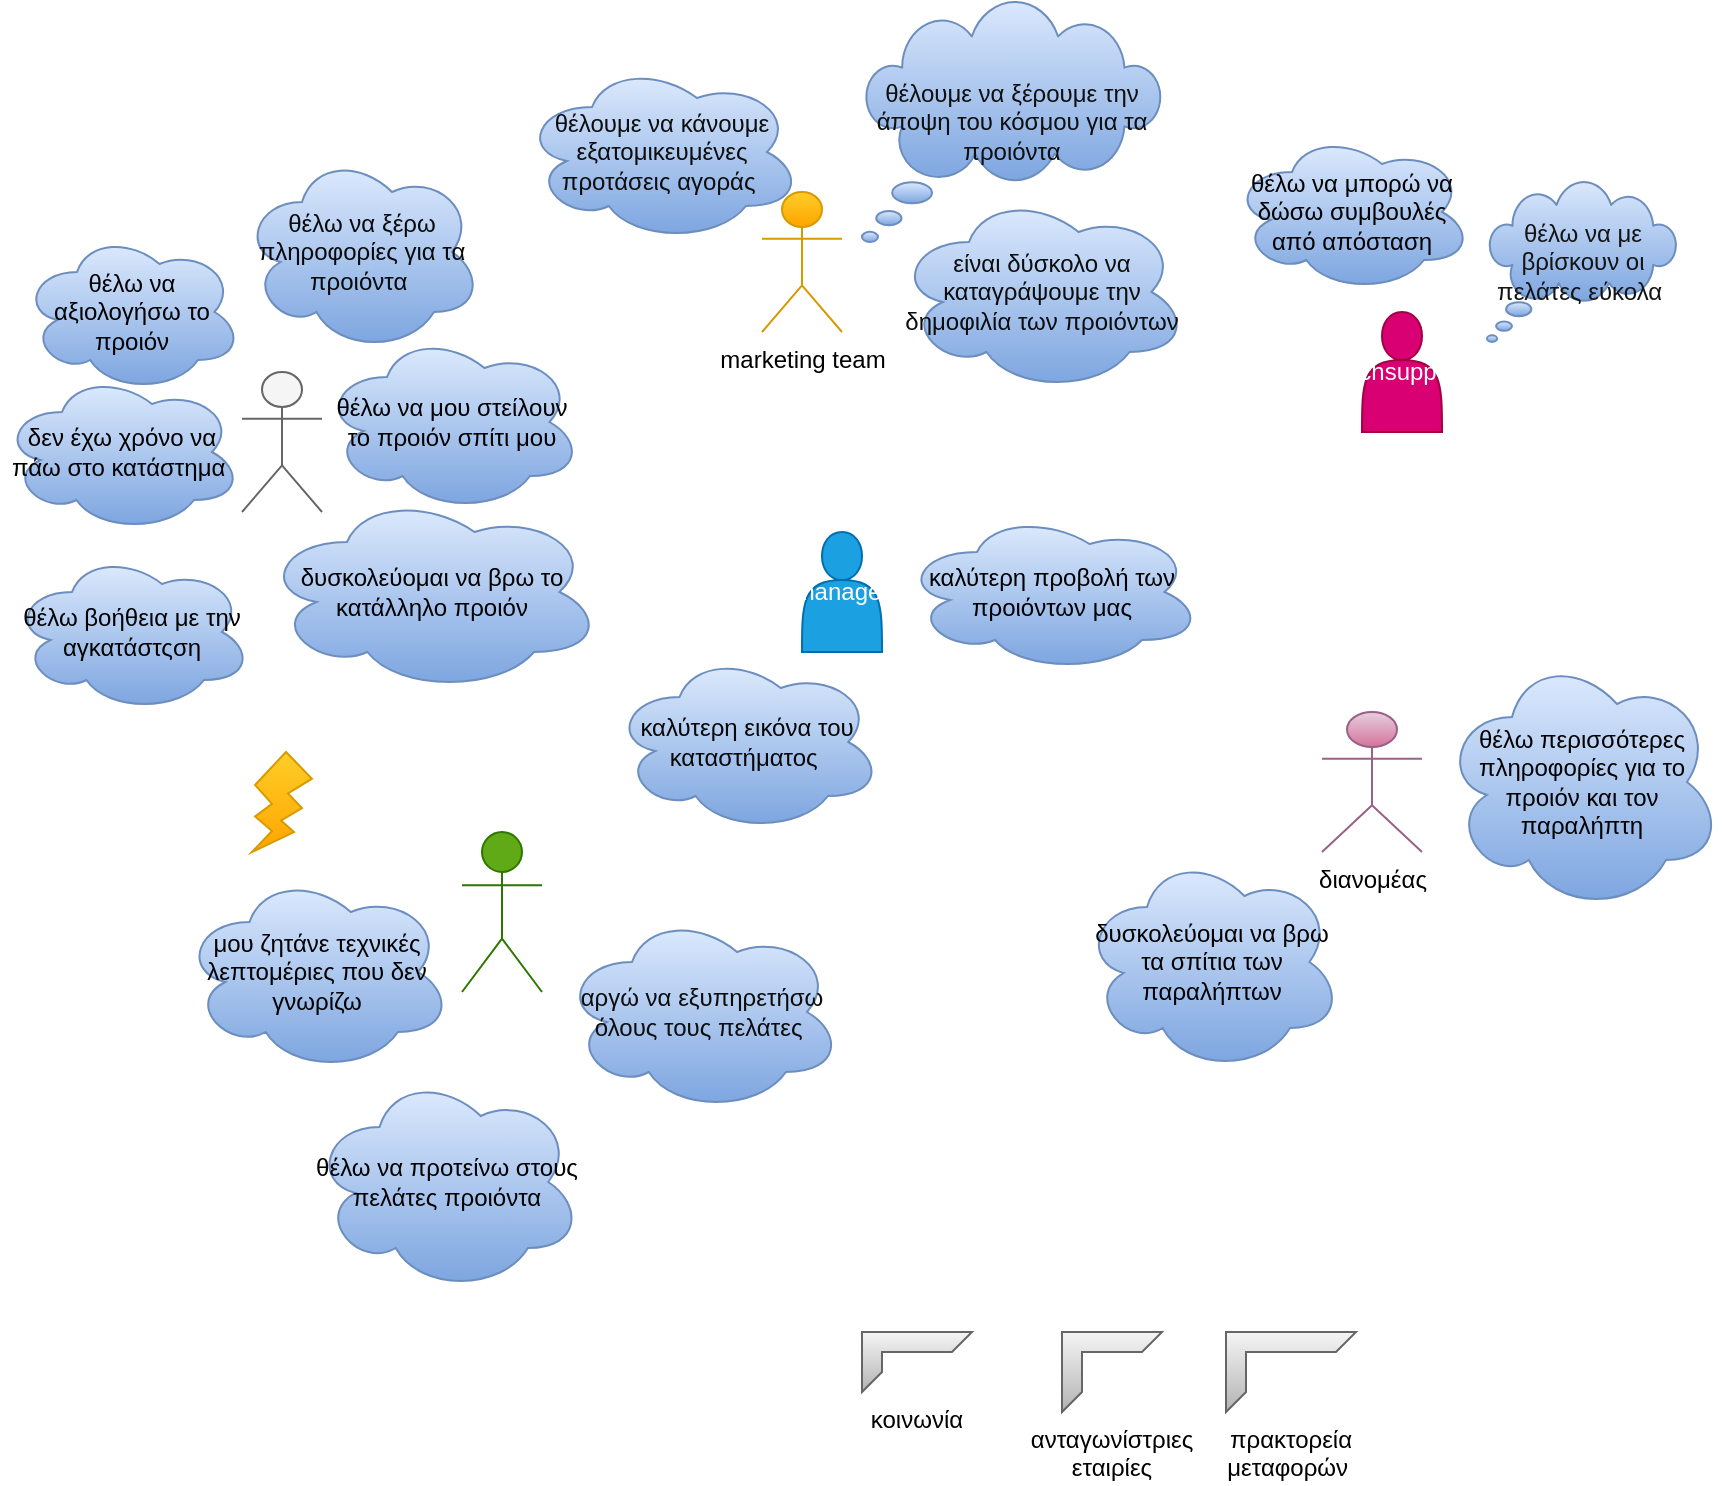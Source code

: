 <mxfile version="21.3.2" type="github">
  <diagram name="Σελίδα-1" id="9jjIvGcrPunl4pUG9XgE">
    <mxGraphModel dx="1707" dy="1691" grid="1" gridSize="10" guides="1" tooltips="1" connect="1" arrows="1" fold="1" page="1" pageScale="1" pageWidth="827" pageHeight="1169" math="0" shadow="0">
      <root>
        <mxCell id="0" />
        <mxCell id="1" parent="0" />
        <mxCell id="vPbflDGvp13sBScF6JYu-1" value="&lt;font color=&quot;#ffffff&quot;&gt;πελάτης&lt;/font&gt;" style="shape=umlActor;verticalLabelPosition=bottom;verticalAlign=top;html=1;outlineConnect=0;fillColor=#f5f5f5;fontColor=#333333;strokeColor=#666666;" parent="1" vertex="1">
          <mxGeometry x="50" y="140" width="40" height="70" as="geometry" />
        </mxCell>
        <mxCell id="vPbflDGvp13sBScF6JYu-3" value="manager" style="shape=actor;whiteSpace=wrap;html=1;fillColor=#1ba1e2;fontColor=#ffffff;strokeColor=#006EAF;" parent="1" vertex="1">
          <mxGeometry x="330" y="220" width="40" height="60" as="geometry" />
        </mxCell>
        <mxCell id="vPbflDGvp13sBScF6JYu-4" value="διανομέας" style="shape=umlActor;verticalLabelPosition=bottom;verticalAlign=top;html=1;fillColor=#e6d0de;gradientColor=#d5739d;strokeColor=#996185;" parent="1" vertex="1">
          <mxGeometry x="590" y="310" width="50" height="70" as="geometry" />
        </mxCell>
        <mxCell id="vPbflDGvp13sBScF6JYu-5" value="techsupport" style="shape=actor;whiteSpace=wrap;html=1;fillColor=#d80073;fontColor=#ffffff;strokeColor=#A50040;" parent="1" vertex="1">
          <mxGeometry x="610" y="110" width="40" height="60" as="geometry" />
        </mxCell>
        <mxCell id="vPbflDGvp13sBScF6JYu-6" value="υπαλληλος" style="shape=umlActor;verticalLabelPosition=bottom;verticalAlign=top;html=1;fillColor=#60a917;fontColor=#ffffff;strokeColor=#2D7600;" parent="1" vertex="1">
          <mxGeometry x="160" y="370" width="40" height="80" as="geometry" />
        </mxCell>
        <mxCell id="vPbflDGvp13sBScF6JYu-8" value="marketing team" style="shape=umlActor;verticalLabelPosition=bottom;verticalAlign=top;html=1;fillColor=#ffcd28;gradientColor=#ffa500;strokeColor=#d79b00;" parent="1" vertex="1">
          <mxGeometry x="310" y="50" width="40" height="70" as="geometry" />
        </mxCell>
        <mxCell id="vPbflDGvp13sBScF6JYu-9" value="θέλω να ξέρω πληροφορίες για τα προιόντα&amp;nbsp;" style="ellipse;shape=cloud;whiteSpace=wrap;html=1;fillColor=#dae8fc;strokeColor=#6c8ebf;gradientColor=#7ea6e0;fontColor=#0A0A0A;" parent="1" vertex="1">
          <mxGeometry x="50" y="30" width="120" height="100" as="geometry" />
        </mxCell>
        <mxCell id="vPbflDGvp13sBScF6JYu-10" value="καλύτερη προβολή των προιόντων μας" style="ellipse;shape=cloud;whiteSpace=wrap;html=1;fillColor=#dae8fc;gradientColor=#7ea6e0;strokeColor=#6c8ebf;fontColor=#000000;" parent="1" vertex="1">
          <mxGeometry x="380" y="210" width="150" height="80" as="geometry" />
        </mxCell>
        <mxCell id="vPbflDGvp13sBScF6JYu-11" value="καλύτερη εικόνα του καταστήματος&amp;nbsp;" style="ellipse;shape=cloud;whiteSpace=wrap;html=1;align=center;fillColor=#dae8fc;gradientColor=#7ea6e0;strokeColor=#6c8ebf;fontColor=#080808;" parent="1" vertex="1">
          <mxGeometry x="235" y="280" width="135" height="90" as="geometry" />
        </mxCell>
        <mxCell id="vPbflDGvp13sBScF6JYu-15" value="θέλω να μου στείλουν το προιόν σπίτι μου" style="ellipse;shape=cloud;whiteSpace=wrap;html=1;align=center;fillColor=#dae8fc;strokeColor=#6c8ebf;gradientColor=#7ea6e0;fontColor=#000000;" parent="1" vertex="1">
          <mxGeometry x="90" y="120" width="130" height="90" as="geometry" />
        </mxCell>
        <mxCell id="vPbflDGvp13sBScF6JYu-16" value="θέλω να αξιολογήσω το προιόν" style="ellipse;shape=cloud;whiteSpace=wrap;html=1;align=center;fillColor=#dae8fc;strokeColor=#6c8ebf;gradientColor=#7ea6e0;fontColor=#000000;" parent="1" vertex="1">
          <mxGeometry x="-60" y="70" width="110" height="80" as="geometry" />
        </mxCell>
        <mxCell id="vPbflDGvp13sBScF6JYu-17" value="δεν έχω χρόνο να πάω στο κατάστημα&amp;nbsp;" style="ellipse;shape=cloud;whiteSpace=wrap;html=1;align=center;fillColor=#dae8fc;strokeColor=#6c8ebf;gradientColor=#7ea6e0;fontColor=#000000;" parent="1" vertex="1">
          <mxGeometry x="-70" y="140" width="120" height="80" as="geometry" />
        </mxCell>
        <mxCell id="vPbflDGvp13sBScF6JYu-18" value="δυσκολεύομαι να βρω το κατάλληλο προιόν" style="ellipse;shape=cloud;whiteSpace=wrap;html=1;align=center;fillColor=#dae8fc;strokeColor=#6c8ebf;gradientColor=#7ea6e0;fontColor=#000000;" parent="1" vertex="1">
          <mxGeometry x="60" y="200" width="170" height="100" as="geometry" />
        </mxCell>
        <mxCell id="vPbflDGvp13sBScF6JYu-19" value="θέλω βοήθεια με την αγκατάστςση" style="ellipse;shape=cloud;whiteSpace=wrap;html=1;align=center;fillColor=#dae8fc;strokeColor=#6c8ebf;gradientColor=#7ea6e0;fontColor=#000000;" parent="1" vertex="1">
          <mxGeometry x="-65" y="230" width="120" height="80" as="geometry" />
        </mxCell>
        <mxCell id="vPbflDGvp13sBScF6JYu-21" value="θέλω περισσότερες πληροφορίες για το προιόν και τον παραλήπτη" style="ellipse;shape=cloud;whiteSpace=wrap;html=1;fillColor=#dae8fc;gradientColor=#7ea6e0;strokeColor=#6c8ebf;fontColor=#000000;" parent="1" vertex="1">
          <mxGeometry x="650" y="280" width="140" height="130" as="geometry" />
        </mxCell>
        <mxCell id="vPbflDGvp13sBScF6JYu-22" value="δυσκολεύομαι να βρω τα σπίτια των παραλήπτων" style="ellipse;shape=cloud;whiteSpace=wrap;html=1;fillColor=#dae8fc;gradientColor=#7ea6e0;strokeColor=#6c8ebf;fontColor=#000000;" parent="1" vertex="1">
          <mxGeometry x="470" y="380" width="130" height="110" as="geometry" />
        </mxCell>
        <mxCell id="vPbflDGvp13sBScF6JYu-23" value="αργώ να εξυπηρετήσω όλους τους πελάτες&amp;nbsp;" style="ellipse;shape=cloud;whiteSpace=wrap;html=1;fillColor=#dae8fc;gradientColor=#7ea6e0;strokeColor=#6c8ebf;fontColor=#0D0D0D;" parent="1" vertex="1">
          <mxGeometry x="210" y="410" width="140" height="100" as="geometry" />
        </mxCell>
        <mxCell id="vPbflDGvp13sBScF6JYu-24" value="μου ζητάνε τεχνικές λεπτομέριες που δεν γνωρίζω" style="ellipse;shape=cloud;whiteSpace=wrap;html=1;fillColor=#dae8fc;gradientColor=#7ea6e0;strokeColor=#6c8ebf;fontColor=#000000;" parent="1" vertex="1">
          <mxGeometry x="20" y="390" width="135" height="100" as="geometry" />
        </mxCell>
        <mxCell id="vPbflDGvp13sBScF6JYu-25" value="θέλω να προτείνω στους πελάτες προιόντα" style="ellipse;shape=cloud;whiteSpace=wrap;html=1;fillColor=#dae8fc;gradientColor=#7ea6e0;strokeColor=#6c8ebf;fontColor=#000000;" parent="1" vertex="1">
          <mxGeometry x="85" y="490" width="135" height="110" as="geometry" />
        </mxCell>
        <mxCell id="vPbflDGvp13sBScF6JYu-26" value="είναι δύσκολο να καταγράψουμε την δημοφιλία των προιόντων" style="ellipse;shape=cloud;whiteSpace=wrap;html=1;fillColor=#dae8fc;gradientColor=#7ea6e0;strokeColor=#6c8ebf;fontColor=#0D0D0D;" parent="1" vertex="1">
          <mxGeometry x="377" y="50" width="146" height="100" as="geometry" />
        </mxCell>
        <mxCell id="vPbflDGvp13sBScF6JYu-27" value="θέλουμε να κάνουμε εξατομικευμένες προτάσεις αγοράς&amp;nbsp;" style="ellipse;shape=cloud;whiteSpace=wrap;html=1;fillColor=#dae8fc;gradientColor=#7ea6e0;strokeColor=#6c8ebf;fontColor=#0D0D0D;" parent="1" vertex="1">
          <mxGeometry x="190" y="-15" width="140" height="90" as="geometry" />
        </mxCell>
        <mxCell id="vPbflDGvp13sBScF6JYu-29" value="θέλουμε να ξέρουμε την άποψη του κόσμου για τα προιόντα" style="whiteSpace=wrap;html=1;shape=mxgraph.basic.cloud_callout;fillColor=#dae8fc;gradientColor=#7ea6e0;strokeColor=#6c8ebf;fontColor=#0F0F0F;" parent="1" vertex="1">
          <mxGeometry x="360" y="-45" width="150" height="120" as="geometry" />
        </mxCell>
        <mxCell id="vPbflDGvp13sBScF6JYu-32" value="" style="verticalLabelPosition=bottom;verticalAlign=top;html=1;shape=mxgraph.basic.flash;fillColor=#ffcd28;gradientColor=#ffa500;strokeColor=#d79b00;" parent="1" vertex="1">
          <mxGeometry x="55" y="330" width="30" height="50" as="geometry" />
        </mxCell>
        <mxCell id="ivp22cxwNibPHCmtNEcD-4" value="θέλω να με βρίσκουν οι πελάτες εύκολα&amp;nbsp;" style="whiteSpace=wrap;html=1;shape=mxgraph.basic.cloud_callout;fillColor=#dae8fc;gradientColor=#7ea6e0;strokeColor=#6c8ebf;fontColor=#141414;" vertex="1" parent="1">
          <mxGeometry x="672.5" y="45" width="95" height="80" as="geometry" />
        </mxCell>
        <mxCell id="ivp22cxwNibPHCmtNEcD-5" value="θέλω να μπορώ να δώσω συμβουλές από απόσταση" style="ellipse;shape=cloud;whiteSpace=wrap;html=1;fillColor=#dae8fc;gradientColor=#7ea6e0;strokeColor=#6c8ebf;fontColor=#000000;" vertex="1" parent="1">
          <mxGeometry x="545" y="20" width="120" height="80" as="geometry" />
        </mxCell>
        <mxCell id="ivp22cxwNibPHCmtNEcD-6" value="κοινωνία" style="verticalLabelPosition=bottom;verticalAlign=top;html=1;shape=mxgraph.basic.frame_corner;dx=10;whiteSpace=wrap;fillColor=#f5f5f5;gradientColor=#b3b3b3;strokeColor=#666666;direction=east;" vertex="1" parent="1">
          <mxGeometry x="360" y="620" width="55" height="30" as="geometry" />
        </mxCell>
        <mxCell id="ivp22cxwNibPHCmtNEcD-8" value="ανταγωνίστριες εταιρίες" style="verticalLabelPosition=bottom;verticalAlign=top;html=1;shape=mxgraph.basic.frame_corner;dx=10;whiteSpace=wrap;fillColor=#f5f5f5;gradientColor=#b3b3b3;strokeColor=#666666;" vertex="1" parent="1">
          <mxGeometry x="460" y="620" width="50" height="40" as="geometry" />
        </mxCell>
        <mxCell id="ivp22cxwNibPHCmtNEcD-11" value="πρακτορεία μεταφορών&amp;nbsp;" style="verticalLabelPosition=bottom;verticalAlign=top;html=1;shape=mxgraph.basic.frame_corner;dx=10;whiteSpace=wrap;fillColor=#f5f5f5;gradientColor=#b3b3b3;strokeColor=#666666;" vertex="1" parent="1">
          <mxGeometry x="542" y="620" width="65" height="40" as="geometry" />
        </mxCell>
      </root>
    </mxGraphModel>
  </diagram>
</mxfile>
